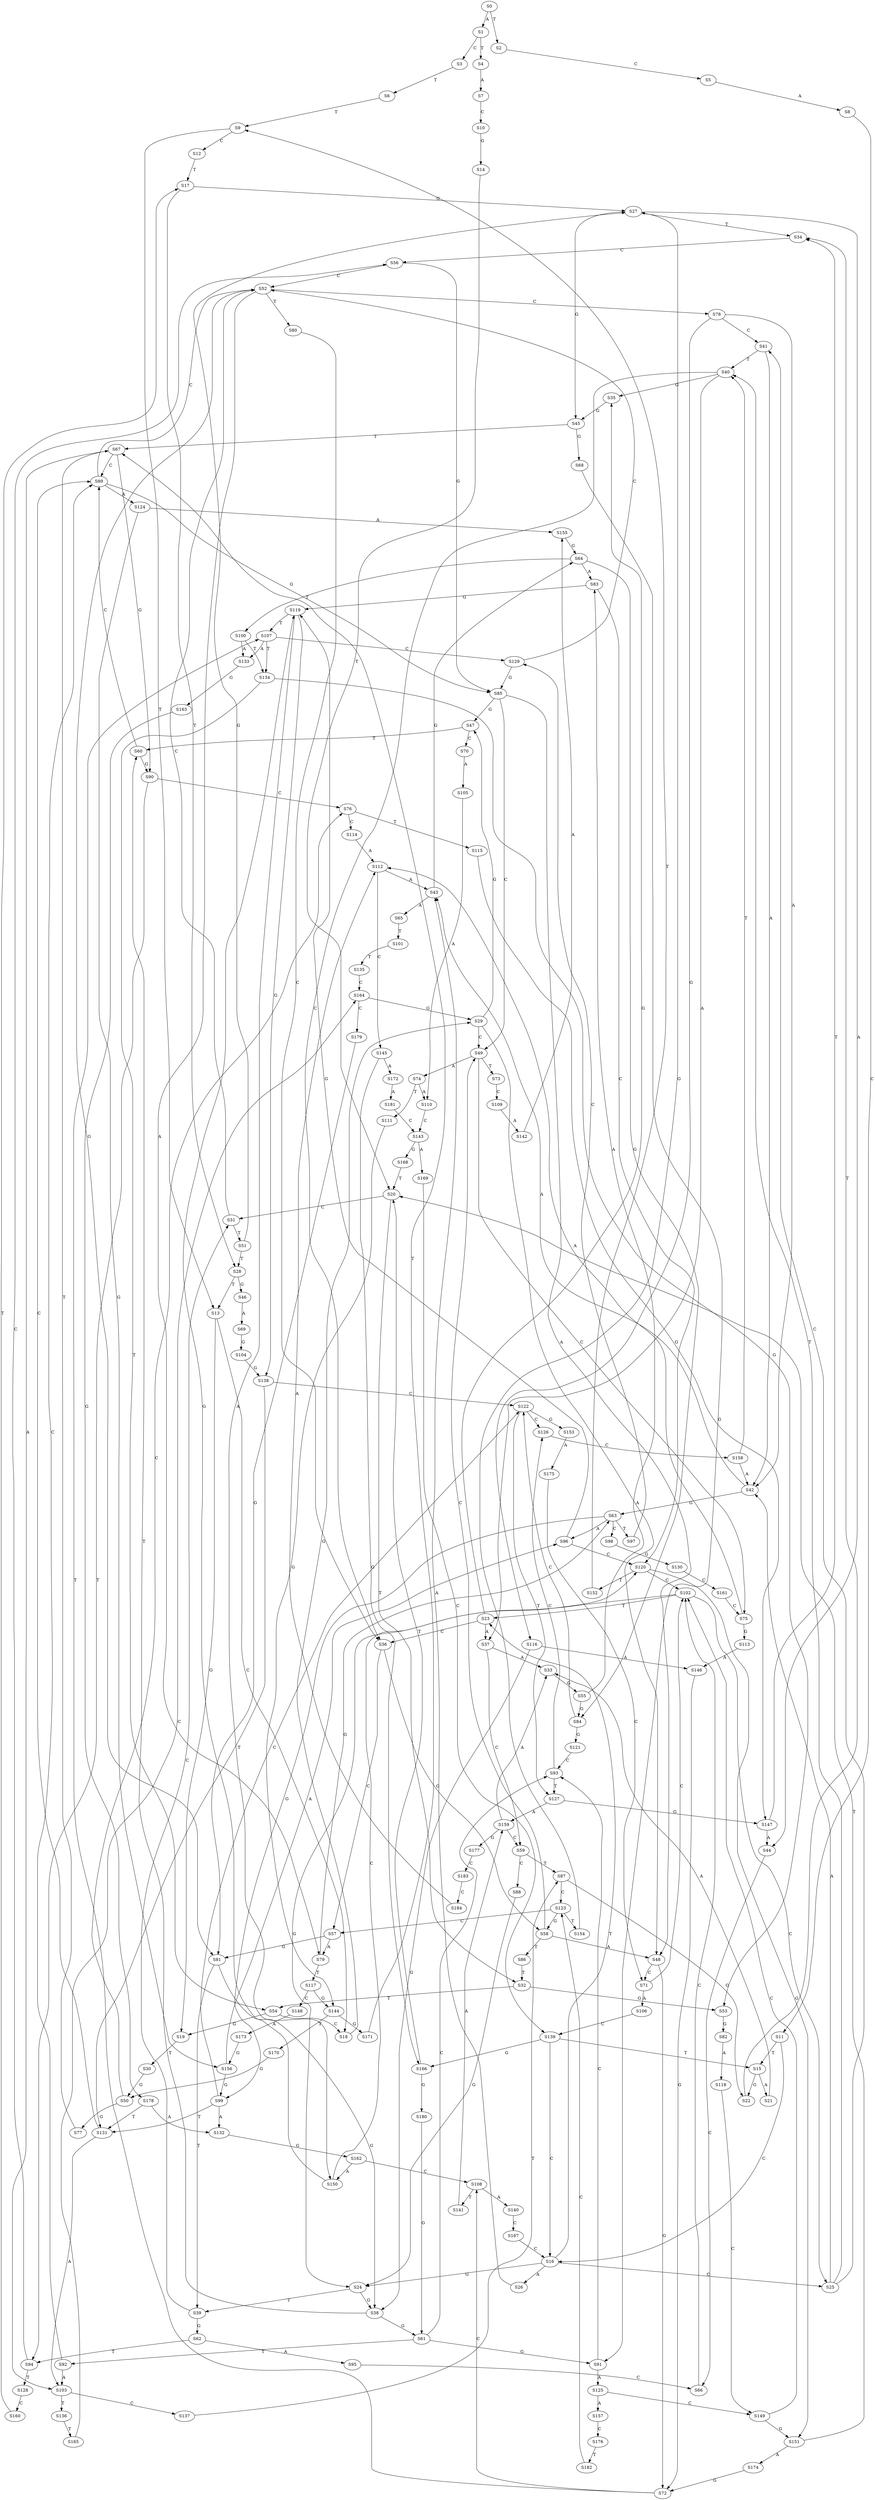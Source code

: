 strict digraph  {
	S0 -> S1 [ label = A ];
	S0 -> S2 [ label = T ];
	S1 -> S3 [ label = C ];
	S1 -> S4 [ label = T ];
	S2 -> S5 [ label = C ];
	S3 -> S6 [ label = T ];
	S4 -> S7 [ label = A ];
	S5 -> S8 [ label = A ];
	S6 -> S9 [ label = T ];
	S7 -> S10 [ label = C ];
	S8 -> S11 [ label = C ];
	S9 -> S12 [ label = C ];
	S9 -> S13 [ label = T ];
	S10 -> S14 [ label = G ];
	S11 -> S15 [ label = T ];
	S11 -> S16 [ label = C ];
	S12 -> S17 [ label = T ];
	S13 -> S18 [ label = C ];
	S13 -> S19 [ label = G ];
	S14 -> S20 [ label = T ];
	S15 -> S21 [ label = A ];
	S15 -> S22 [ label = G ];
	S16 -> S23 [ label = T ];
	S16 -> S24 [ label = G ];
	S16 -> S25 [ label = C ];
	S16 -> S26 [ label = A ];
	S17 -> S27 [ label = G ];
	S17 -> S28 [ label = T ];
	S18 -> S29 [ label = G ];
	S19 -> S30 [ label = T ];
	S20 -> S31 [ label = C ];
	S20 -> S32 [ label = T ];
	S21 -> S33 [ label = A ];
	S22 -> S34 [ label = T ];
	S23 -> S35 [ label = G ];
	S23 -> S36 [ label = C ];
	S23 -> S37 [ label = A ];
	S24 -> S38 [ label = G ];
	S24 -> S39 [ label = T ];
	S25 -> S40 [ label = T ];
	S25 -> S41 [ label = C ];
	S25 -> S42 [ label = A ];
	S26 -> S43 [ label = A ];
	S27 -> S44 [ label = A ];
	S27 -> S45 [ label = G ];
	S27 -> S34 [ label = T ];
	S28 -> S46 [ label = G ];
	S28 -> S13 [ label = T ];
	S29 -> S47 [ label = G ];
	S29 -> S48 [ label = A ];
	S29 -> S49 [ label = C ];
	S30 -> S50 [ label = G ];
	S31 -> S51 [ label = T ];
	S31 -> S52 [ label = C ];
	S32 -> S53 [ label = G ];
	S32 -> S54 [ label = T ];
	S33 -> S55 [ label = G ];
	S34 -> S56 [ label = C ];
	S35 -> S45 [ label = G ];
	S36 -> S57 [ label = C ];
	S36 -> S58 [ label = G ];
	S37 -> S59 [ label = C ];
	S37 -> S33 [ label = A ];
	S38 -> S60 [ label = T ];
	S38 -> S61 [ label = G ];
	S39 -> S31 [ label = C ];
	S39 -> S62 [ label = G ];
	S40 -> S36 [ label = C ];
	S40 -> S37 [ label = A ];
	S40 -> S35 [ label = G ];
	S41 -> S42 [ label = A ];
	S41 -> S40 [ label = T ];
	S42 -> S63 [ label = G ];
	S42 -> S43 [ label = A ];
	S43 -> S64 [ label = G ];
	S43 -> S65 [ label = A ];
	S44 -> S66 [ label = C ];
	S45 -> S67 [ label = T ];
	S45 -> S68 [ label = G ];
	S46 -> S69 [ label = A ];
	S47 -> S60 [ label = T ];
	S47 -> S70 [ label = C ];
	S48 -> S71 [ label = C ];
	S48 -> S72 [ label = G ];
	S49 -> S73 [ label = T ];
	S49 -> S74 [ label = A ];
	S49 -> S75 [ label = C ];
	S50 -> S76 [ label = C ];
	S50 -> S77 [ label = G ];
	S51 -> S27 [ label = G ];
	S51 -> S28 [ label = T ];
	S52 -> S78 [ label = C ];
	S52 -> S79 [ label = A ];
	S52 -> S80 [ label = T ];
	S52 -> S81 [ label = G ];
	S53 -> S82 [ label = G ];
	S54 -> S18 [ label = C ];
	S54 -> S19 [ label = G ];
	S55 -> S83 [ label = A ];
	S55 -> S84 [ label = G ];
	S56 -> S52 [ label = C ];
	S56 -> S85 [ label = G ];
	S57 -> S81 [ label = G ];
	S57 -> S79 [ label = A ];
	S58 -> S86 [ label = T ];
	S58 -> S49 [ label = C ];
	S58 -> S48 [ label = A ];
	S59 -> S87 [ label = T ];
	S59 -> S88 [ label = C ];
	S60 -> S89 [ label = C ];
	S60 -> S90 [ label = G ];
	S61 -> S91 [ label = G ];
	S61 -> S92 [ label = T ];
	S61 -> S93 [ label = C ];
	S62 -> S94 [ label = T ];
	S62 -> S95 [ label = A ];
	S63 -> S96 [ label = A ];
	S63 -> S97 [ label = T ];
	S63 -> S98 [ label = C ];
	S63 -> S99 [ label = G ];
	S64 -> S100 [ label = T ];
	S64 -> S84 [ label = G ];
	S64 -> S83 [ label = A ];
	S65 -> S101 [ label = T ];
	S66 -> S102 [ label = C ];
	S67 -> S103 [ label = A ];
	S67 -> S90 [ label = G ];
	S67 -> S89 [ label = C ];
	S68 -> S91 [ label = G ];
	S69 -> S104 [ label = G ];
	S70 -> S105 [ label = A ];
	S71 -> S102 [ label = C ];
	S71 -> S106 [ label = A ];
	S72 -> S107 [ label = T ];
	S72 -> S108 [ label = C ];
	S73 -> S109 [ label = C ];
	S74 -> S110 [ label = A ];
	S74 -> S111 [ label = T ];
	S75 -> S112 [ label = A ];
	S75 -> S113 [ label = G ];
	S76 -> S114 [ label = C ];
	S76 -> S115 [ label = T ];
	S77 -> S67 [ label = T ];
	S78 -> S116 [ label = G ];
	S78 -> S41 [ label = C ];
	S78 -> S42 [ label = A ];
	S79 -> S117 [ label = T ];
	S79 -> S63 [ label = G ];
	S80 -> S36 [ label = C ];
	S81 -> S38 [ label = G ];
	S81 -> S39 [ label = T ];
	S82 -> S118 [ label = A ];
	S83 -> S119 [ label = G ];
	S83 -> S120 [ label = C ];
	S84 -> S121 [ label = G ];
	S84 -> S122 [ label = C ];
	S85 -> S47 [ label = G ];
	S85 -> S49 [ label = C ];
	S85 -> S48 [ label = A ];
	S86 -> S32 [ label = T ];
	S87 -> S123 [ label = C ];
	S87 -> S22 [ label = G ];
	S88 -> S24 [ label = G ];
	S89 -> S124 [ label = A ];
	S89 -> S52 [ label = C ];
	S89 -> S85 [ label = G ];
	S90 -> S76 [ label = C ];
	S90 -> S94 [ label = T ];
	S91 -> S93 [ label = C ];
	S91 -> S125 [ label = A ];
	S92 -> S89 [ label = C ];
	S92 -> S103 [ label = A ];
	S93 -> S126 [ label = C ];
	S93 -> S127 [ label = T ];
	S94 -> S56 [ label = C ];
	S94 -> S128 [ label = T ];
	S95 -> S66 [ label = C ];
	S96 -> S120 [ label = C ];
	S96 -> S119 [ label = G ];
	S97 -> S129 [ label = C ];
	S98 -> S130 [ label = G ];
	S99 -> S131 [ label = T ];
	S99 -> S122 [ label = C ];
	S99 -> S132 [ label = A ];
	S100 -> S133 [ label = A ];
	S100 -> S134 [ label = T ];
	S101 -> S135 [ label = T ];
	S102 -> S24 [ label = G ];
	S102 -> S23 [ label = T ];
	S102 -> S25 [ label = C ];
	S103 -> S136 [ label = T ];
	S103 -> S137 [ label = C ];
	S104 -> S138 [ label = G ];
	S105 -> S110 [ label = A ];
	S106 -> S139 [ label = C ];
	S107 -> S129 [ label = C ];
	S107 -> S133 [ label = A ];
	S107 -> S134 [ label = T ];
	S108 -> S140 [ label = A ];
	S108 -> S141 [ label = T ];
	S109 -> S142 [ label = A ];
	S110 -> S143 [ label = C ];
	S111 -> S144 [ label = G ];
	S112 -> S145 [ label = C ];
	S112 -> S43 [ label = A ];
	S113 -> S146 [ label = A ];
	S114 -> S112 [ label = A ];
	S115 -> S147 [ label = G ];
	S116 -> S38 [ label = G ];
	S116 -> S146 [ label = A ];
	S117 -> S144 [ label = G ];
	S117 -> S148 [ label = C ];
	S118 -> S149 [ label = C ];
	S119 -> S138 [ label = G ];
	S119 -> S107 [ label = T ];
	S119 -> S150 [ label = A ];
	S120 -> S151 [ label = G ];
	S120 -> S102 [ label = C ];
	S120 -> S152 [ label = T ];
	S121 -> S93 [ label = C ];
	S122 -> S153 [ label = G ];
	S122 -> S126 [ label = C ];
	S122 -> S127 [ label = T ];
	S123 -> S57 [ label = C ];
	S123 -> S58 [ label = G ];
	S123 -> S154 [ label = T ];
	S124 -> S155 [ label = A ];
	S124 -> S156 [ label = G ];
	S125 -> S157 [ label = A ];
	S125 -> S149 [ label = C ];
	S126 -> S158 [ label = C ];
	S127 -> S159 [ label = A ];
	S127 -> S147 [ label = G ];
	S128 -> S160 [ label = C ];
	S129 -> S85 [ label = G ];
	S129 -> S52 [ label = C ];
	S130 -> S161 [ label = C ];
	S131 -> S103 [ label = A ];
	S131 -> S89 [ label = C ];
	S132 -> S162 [ label = G ];
	S133 -> S163 [ label = G ];
	S134 -> S53 [ label = G ];
	S134 -> S54 [ label = T ];
	S135 -> S164 [ label = C ];
	S136 -> S165 [ label = T ];
	S137 -> S87 [ label = T ];
	S138 -> S131 [ label = T ];
	S138 -> S122 [ label = C ];
	S139 -> S16 [ label = C ];
	S139 -> S166 [ label = G ];
	S139 -> S15 [ label = T ];
	S140 -> S167 [ label = C ];
	S141 -> S159 [ label = A ];
	S142 -> S155 [ label = A ];
	S143 -> S168 [ label = G ];
	S143 -> S169 [ label = A ];
	S144 -> S170 [ label = T ];
	S144 -> S171 [ label = G ];
	S145 -> S166 [ label = G ];
	S145 -> S172 [ label = A ];
	S146 -> S72 [ label = G ];
	S147 -> S34 [ label = T ];
	S147 -> S44 [ label = A ];
	S148 -> S173 [ label = A ];
	S149 -> S102 [ label = C ];
	S149 -> S151 [ label = G ];
	S150 -> S119 [ label = G ];
	S150 -> S120 [ label = C ];
	S151 -> S174 [ label = A ];
	S151 -> S20 [ label = T ];
	S152 -> S9 [ label = T ];
	S153 -> S175 [ label = A ];
	S154 -> S27 [ label = G ];
	S155 -> S64 [ label = G ];
	S156 -> S96 [ label = A ];
	S156 -> S99 [ label = G ];
	S157 -> S176 [ label = C ];
	S158 -> S40 [ label = T ];
	S158 -> S42 [ label = A ];
	S159 -> S177 [ label = G ];
	S159 -> S33 [ label = A ];
	S159 -> S59 [ label = C ];
	S160 -> S17 [ label = T ];
	S161 -> S75 [ label = C ];
	S162 -> S150 [ label = A ];
	S162 -> S108 [ label = C ];
	S163 -> S178 [ label = G ];
	S164 -> S179 [ label = C ];
	S164 -> S29 [ label = G ];
	S165 -> S164 [ label = C ];
	S166 -> S180 [ label = G ];
	S166 -> S20 [ label = T ];
	S167 -> S16 [ label = C ];
	S168 -> S20 [ label = T ];
	S169 -> S139 [ label = C ];
	S170 -> S50 [ label = G ];
	S171 -> S67 [ label = T ];
	S172 -> S181 [ label = A ];
	S173 -> S156 [ label = G ];
	S174 -> S72 [ label = G ];
	S175 -> S71 [ label = C ];
	S176 -> S182 [ label = T ];
	S177 -> S183 [ label = C ];
	S178 -> S132 [ label = A ];
	S178 -> S131 [ label = T ];
	S179 -> S81 [ label = G ];
	S180 -> S61 [ label = G ];
	S181 -> S143 [ label = C ];
	S182 -> S123 [ label = C ];
	S183 -> S184 [ label = C ];
	S184 -> S112 [ label = A ];
}
